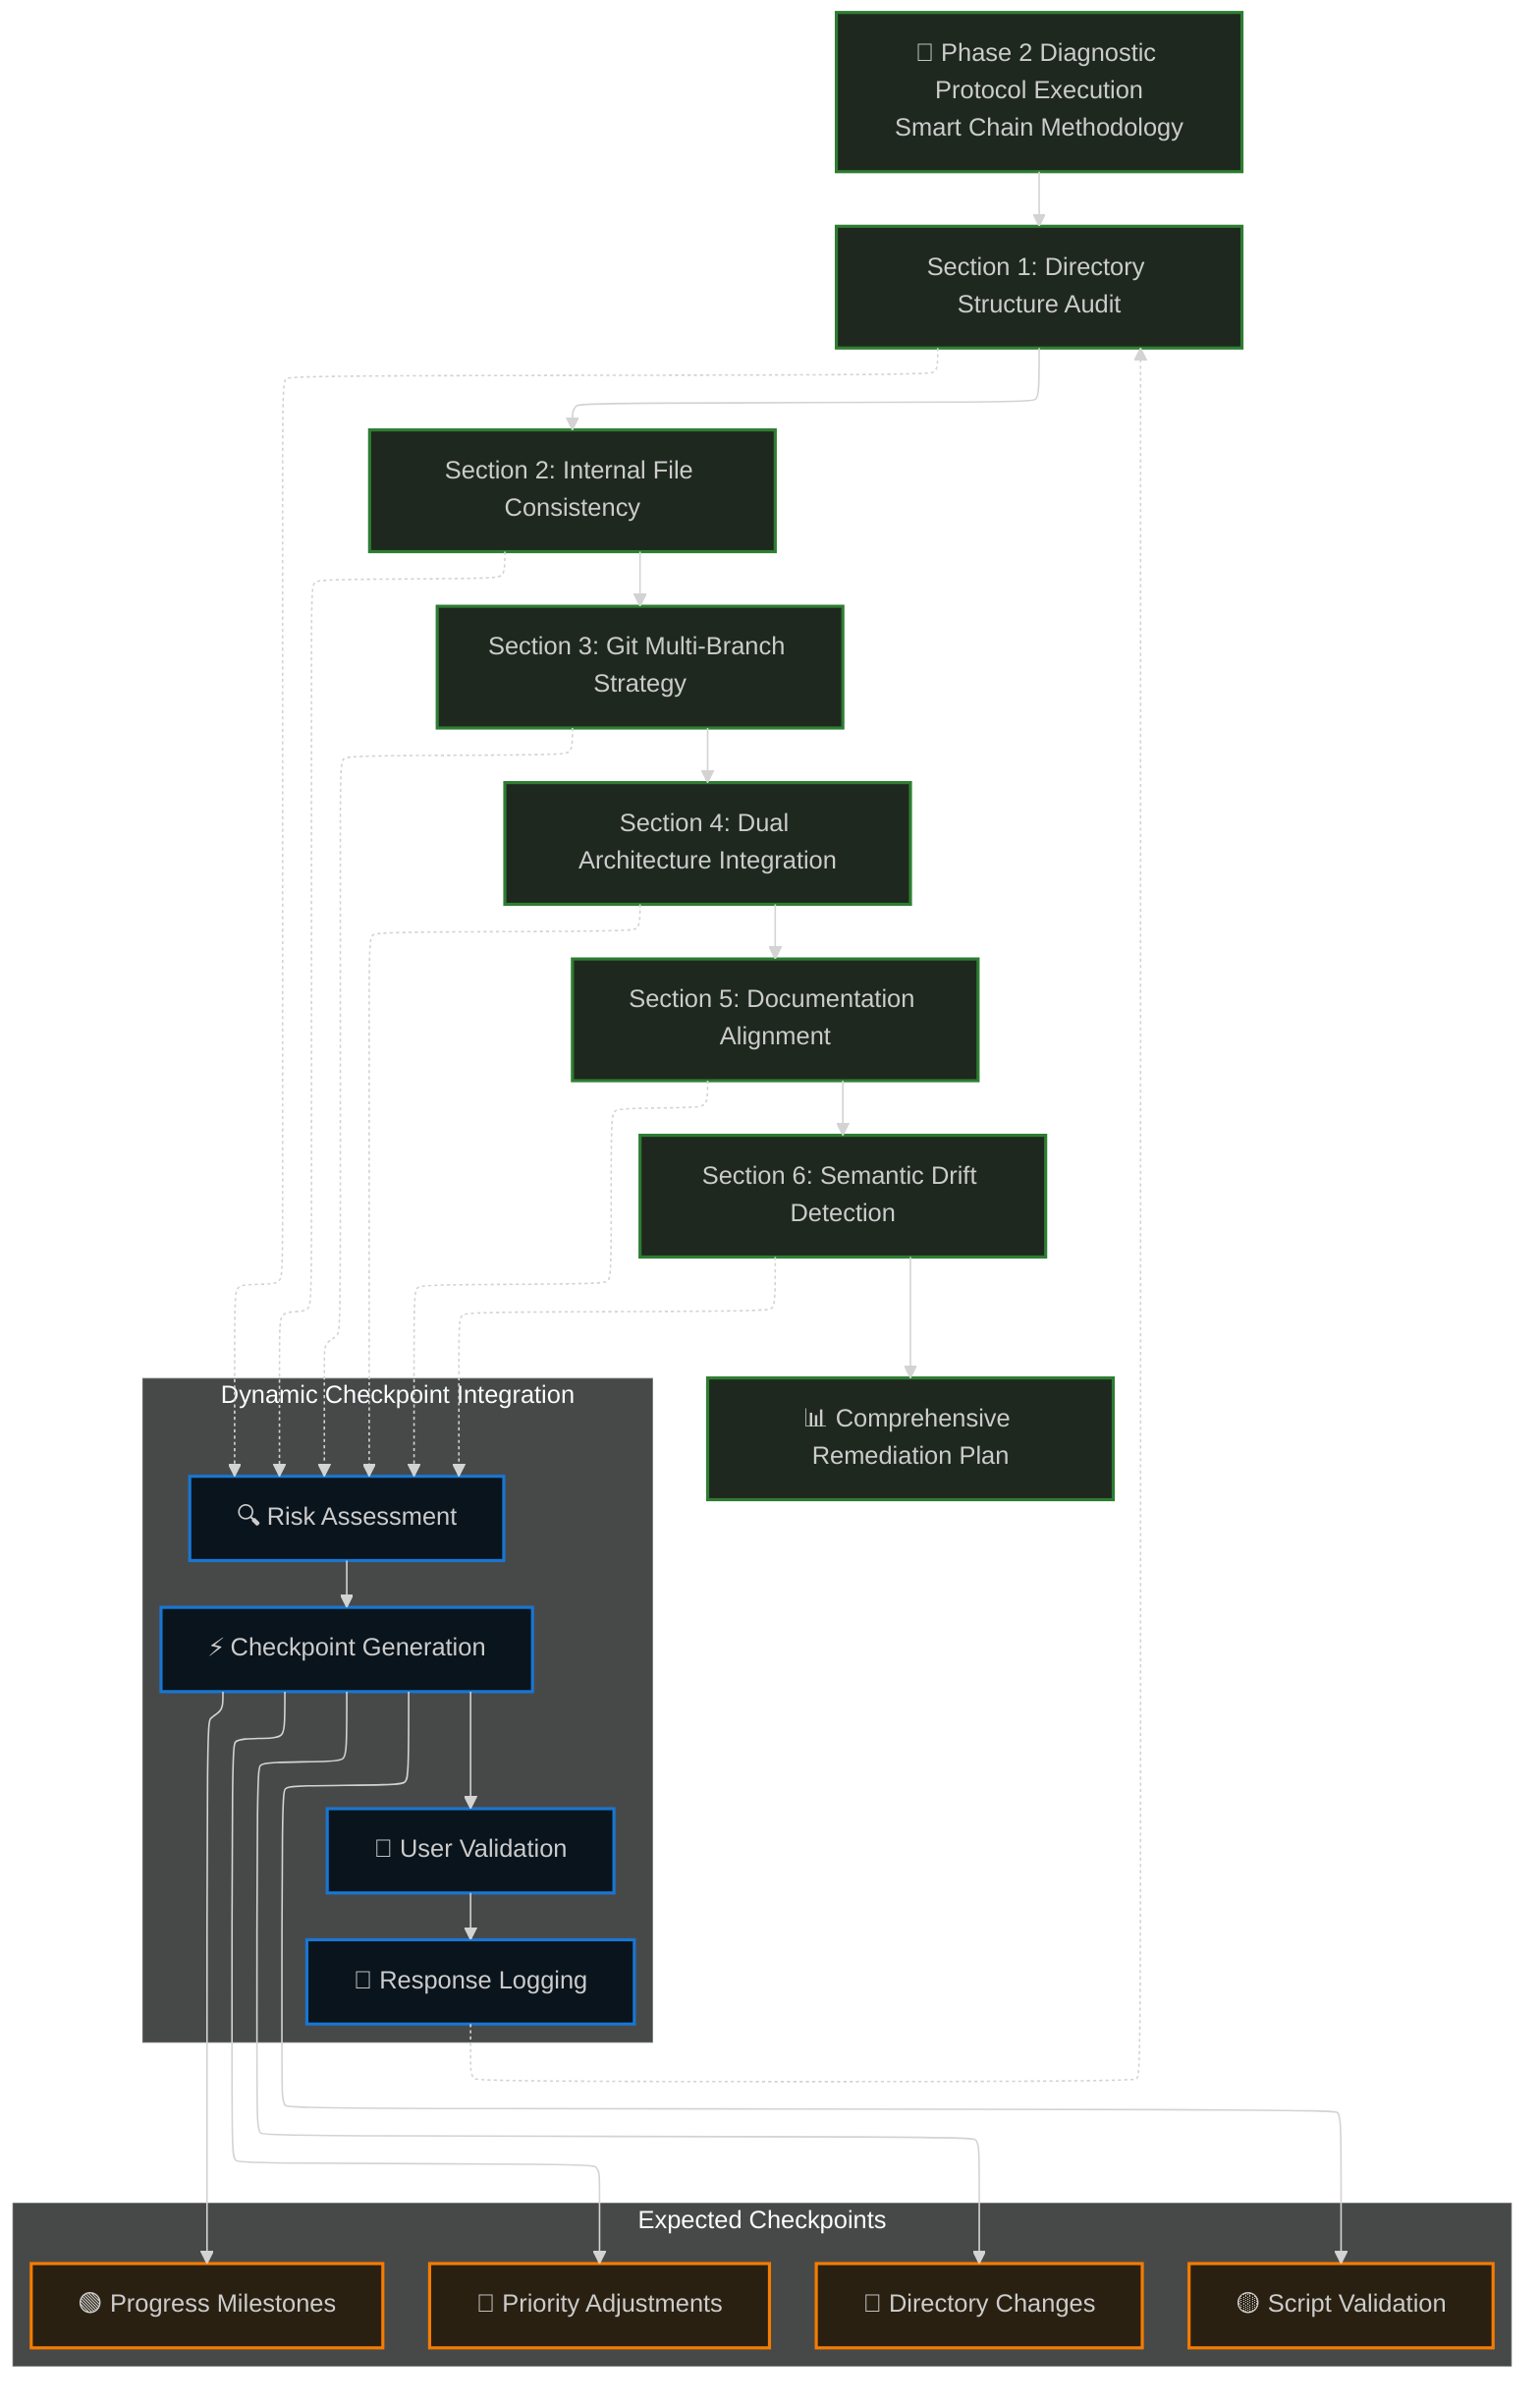 ---
config:
  theme: dark
  layout: elk
---
flowchart TB
 subgraph subGraph0["Dynamic Checkpoint Integration"]
        I["🔍 Risk Assessment"]
        J["⚡ Checkpoint Generation"]
        K["💬 User Validation"]
        L["📝 Response Logging"]
  end
 subgraph subGraph1["Expected Checkpoints"]
        M["🔴 Directory Changes"]
        N["🟡 Script Validation"]
        O["🟢 Progress Milestones"]
        P["🔵 Priority Adjustments"]
  end
    A["🚀 Phase 2 Diagnostic Protocol Execution<br>Smart Chain Methodology"] --> B["Section 1: Directory Structure Audit"]
    B --> C["Section 2: Internal File Consistency"]
    C --> D["Section 3: Git Multi-Branch Strategy"]
    D --> E["Section 4: Dual Architecture Integration"]
    E --> F["Section 5: Documentation Alignment"]
    F --> G["Section 6: Semantic Drift Detection"]
    G --> H["📊 Comprehensive Remediation Plan"]
    B -.-> I
    C -.-> I
    D -.-> I
    E -.-> I
    F -.-> I
    G -.-> I
    I --> J
    J --> K & M & N & O & P
    K --> L
    L -.-> B
     A:::execution
     B:::execution
     C:::execution
     D:::execution
     E:::execution
     F:::execution
     G:::execution
     H:::execution
     I:::checkpoint
     J:::checkpoint
     K:::checkpoint
     L:::checkpoint
     M:::validation
     N:::validation
     O:::validation
     P:::validation
    classDef execution fill:#1E281E,stroke:#2e7d32,stroke-width:2px
    classDef checkpoint fill:#0a141c,stroke:#1976d2,stroke-width:2px
    classDef validation fill:#292011,stroke:#f57c00,stroke-width:2px